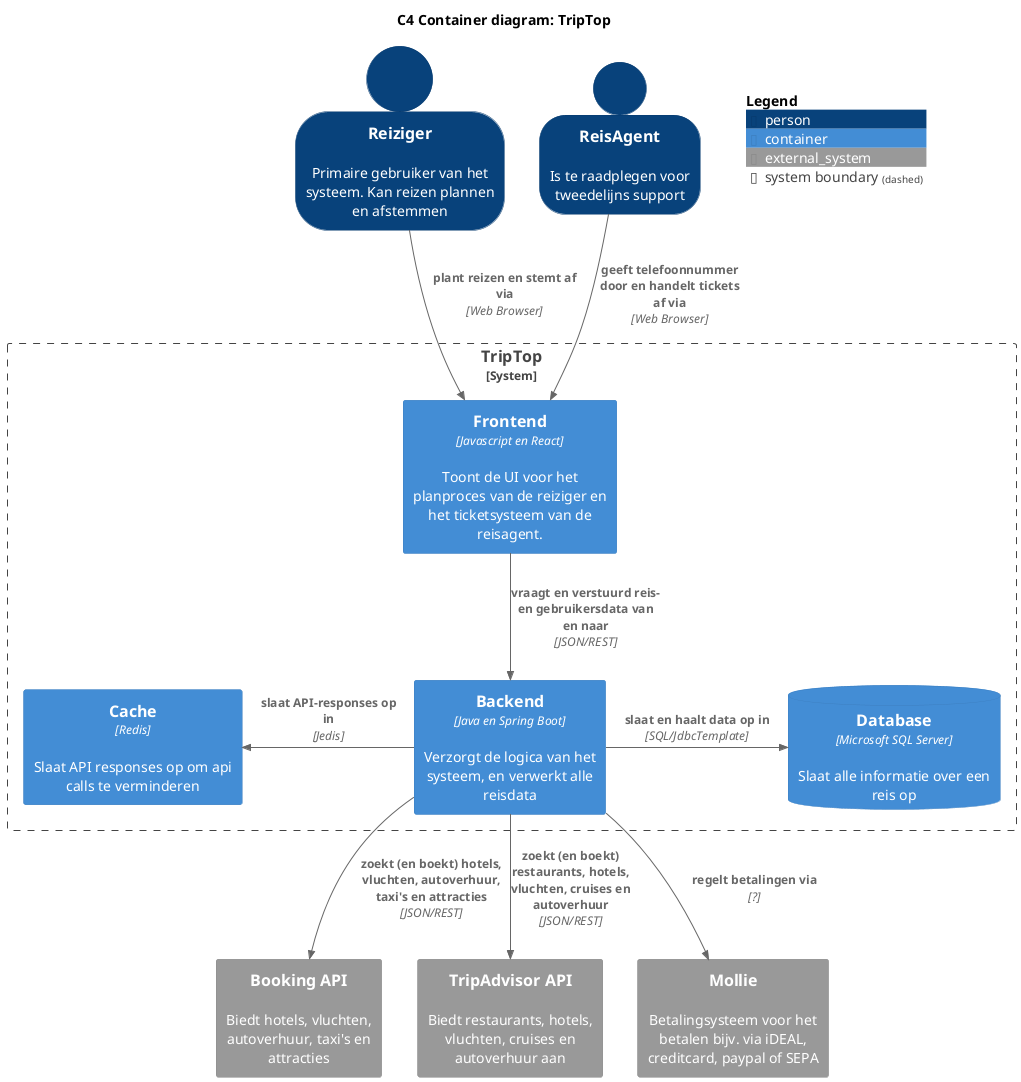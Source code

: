 @startuml
title C4 Container diagram: TripTop
!include <C4/C4_Container.puml>

top to bottom direction

SHOW_PERSON_OUTLINE()

Person(reiziger, "Reiziger", "Primaire gebruiker van het systeem. Kan reizen plannen en afstemmen")
Person(reisagent, "ReisAgent", "Is te raadplegen voor tweedelijns support")

System_Boundary(system, "TripTop") {
    Container(frontend, "Frontend", "Javascript en React", "Toont de UI voor het planproces van de reiziger en het ticketsysteem van de reisagent.")
    Container(backend, "Backend", "Java en Spring Boot", "Verzorgt de logica van het systeem, en verwerkt alle reisdata")
    ContainerDb(db, "Database", "Microsoft SQL Server", "Slaat alle informatie over een reis op")
    Container(cache, "Cache", "Redis", "Slaat API responses op om api calls te verminderen")
}

System_Ext(booking, "Booking API", "Biedt hotels, vluchten, autoverhuur, taxi's en attracties")
System_Ext(tripadvisor, "TripAdvisor API", "Biedt restaurants, hotels, vluchten, cruises en autoverhuur aan")
System_Ext(mollie, "Mollie", "Betalingsysteem voor het betalen bijv. via iDEAL, creditcard, paypal of SEPA")

' USERS
Rel(reiziger, frontend, "plant reizen en stemt af via", "Web Browser")
Rel(reisagent, frontend, "geeft telefoonnummer door en handelt tickets af via", "Web Browser")

' SYSTEM
Rel(frontend, backend, "vraagt en verstuurd reis- en gebruikersdata van en naar", "JSON/REST")
Rel_R(backend, db, "slaat en haalt data op in", "SQL/JdbcTemplate")
Rel_L(backend, cache, "slaat API-responses op in", "Jedis")

' EXTERNAL SYSTEMS
' TODO: vind de API's zodat dit kan worden ingevuld met correcte informatie

Rel(backend, booking, "zoekt (en boekt) hotels, vluchten, autoverhuur, taxi's en attracties", "JSON/REST")
Rel(backend, tripadvisor, "zoekt (en boekt) restaurants, hotels, vluchten, cruises en autoverhuur", "JSON/REST")
Rel(backend, mollie, "regelt betalingen via", "?")

SHOW_FLOATING_LEGEND()

@enduml